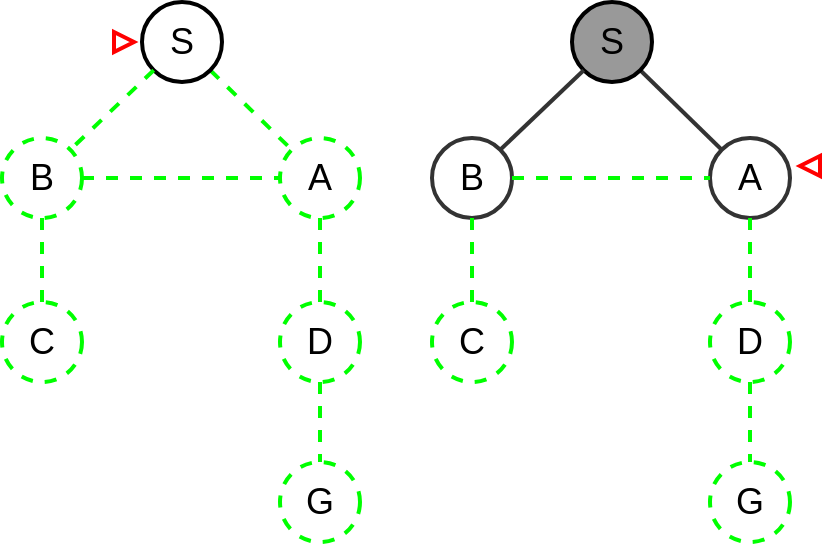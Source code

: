 <mxfile version="20.2.3" type="github">
  <diagram id="JBaPHp9FMGA2kXpj314d" name="Page-1">
    <mxGraphModel dx="824" dy="450" grid="0" gridSize="10" guides="1" tooltips="1" connect="1" arrows="1" fold="1" page="1" pageScale="1" pageWidth="850" pageHeight="1100" math="0" shadow="0">
      <root>
        <mxCell id="0" />
        <mxCell id="1" parent="0" />
        <mxCell id="PjGAKiC9PBEhKYJ4-9Ws-8" style="edgeStyle=none;rounded=0;orthogonalLoop=1;jettySize=auto;html=1;exitX=1;exitY=1;exitDx=0;exitDy=0;fontSize=18;entryX=0;entryY=0;entryDx=0;entryDy=0;endArrow=none;endFill=0;fontStyle=0;fillColor=#d5e8d4;strokeColor=#00FF00;dashed=1;strokeWidth=2;" edge="1" parent="1" source="PjGAKiC9PBEhKYJ4-9Ws-1" target="PjGAKiC9PBEhKYJ4-9Ws-4">
          <mxGeometry relative="1" as="geometry" />
        </mxCell>
        <mxCell id="PjGAKiC9PBEhKYJ4-9Ws-1" value="&lt;font style=&quot;font-size: 18px;&quot;&gt;S&lt;/font&gt;" style="ellipse;whiteSpace=wrap;html=1;strokeWidth=2;" vertex="1" parent="1">
          <mxGeometry x="280" y="110" width="40" height="40" as="geometry" />
        </mxCell>
        <mxCell id="PjGAKiC9PBEhKYJ4-9Ws-3" value="&lt;font style=&quot;font-size: 18px;&quot;&gt;B&lt;/font&gt;" style="ellipse;whiteSpace=wrap;html=1;fillColor=none;strokeColor=#00FF00;dashed=1;strokeWidth=2;" vertex="1" parent="1">
          <mxGeometry x="210" y="178" width="40" height="40" as="geometry" />
        </mxCell>
        <mxCell id="PjGAKiC9PBEhKYJ4-9Ws-4" value="&lt;font style=&quot;font-size: 18px;&quot;&gt;A&lt;/font&gt;" style="ellipse;whiteSpace=wrap;html=1;fillColor=none;strokeColor=#00FF00;dashed=1;strokeWidth=2;" vertex="1" parent="1">
          <mxGeometry x="349" y="178" width="40" height="40" as="geometry" />
        </mxCell>
        <mxCell id="PjGAKiC9PBEhKYJ4-9Ws-5" value="&lt;font style=&quot;font-size: 18px;&quot;&gt;C&lt;/font&gt;" style="ellipse;whiteSpace=wrap;html=1;fillColor=none;strokeColor=#00FF00;dashed=1;strokeWidth=2;" vertex="1" parent="1">
          <mxGeometry x="210" y="260" width="40" height="40" as="geometry" />
        </mxCell>
        <mxCell id="PjGAKiC9PBEhKYJ4-9Ws-6" value="&lt;font style=&quot;font-size: 18px;&quot;&gt;D&lt;/font&gt;" style="ellipse;whiteSpace=wrap;html=1;fillColor=none;strokeColor=#00FF00;dashed=1;strokeWidth=2;" vertex="1" parent="1">
          <mxGeometry x="349" y="260" width="40" height="40" as="geometry" />
        </mxCell>
        <mxCell id="PjGAKiC9PBEhKYJ4-9Ws-7" value="&lt;font style=&quot;font-size: 18px;&quot;&gt;G&lt;/font&gt;" style="ellipse;whiteSpace=wrap;html=1;fillColor=none;strokeColor=#00FF00;dashed=1;strokeWidth=2;" vertex="1" parent="1">
          <mxGeometry x="349" y="340" width="40" height="40" as="geometry" />
        </mxCell>
        <mxCell id="PjGAKiC9PBEhKYJ4-9Ws-9" style="edgeStyle=none;rounded=0;orthogonalLoop=1;jettySize=auto;html=1;exitX=0;exitY=1;exitDx=0;exitDy=0;fontSize=18;entryX=1;entryY=0;entryDx=0;entryDy=0;endArrow=none;endFill=0;fontStyle=0;fillColor=#d5e8d4;strokeColor=#00FF00;dashed=1;strokeWidth=2;" edge="1" parent="1" source="PjGAKiC9PBEhKYJ4-9Ws-1" target="PjGAKiC9PBEhKYJ4-9Ws-3">
          <mxGeometry relative="1" as="geometry">
            <mxPoint x="324.142" y="154.142" as="sourcePoint" />
            <mxPoint x="375.858" y="215.858" as="targetPoint" />
          </mxGeometry>
        </mxCell>
        <mxCell id="PjGAKiC9PBEhKYJ4-9Ws-10" style="edgeStyle=none;rounded=0;orthogonalLoop=1;jettySize=auto;html=1;exitX=0.5;exitY=1;exitDx=0;exitDy=0;fontSize=18;entryX=0.5;entryY=0;entryDx=0;entryDy=0;endArrow=none;endFill=0;fillColor=#d5e8d4;strokeColor=#00FF00;dashed=1;strokeWidth=2;" edge="1" parent="1" source="PjGAKiC9PBEhKYJ4-9Ws-4" target="PjGAKiC9PBEhKYJ4-9Ws-6">
          <mxGeometry relative="1" as="geometry">
            <mxPoint x="334.142" y="164.142" as="sourcePoint" />
            <mxPoint x="385.858" y="225.858" as="targetPoint" />
          </mxGeometry>
        </mxCell>
        <mxCell id="PjGAKiC9PBEhKYJ4-9Ws-11" style="edgeStyle=none;rounded=0;orthogonalLoop=1;jettySize=auto;html=1;exitX=0.5;exitY=1;exitDx=0;exitDy=0;fontSize=18;entryX=0.5;entryY=0;entryDx=0;entryDy=0;endArrow=none;endFill=0;fillColor=#d5e8d4;strokeColor=#00FF00;dashed=1;strokeWidth=2;" edge="1" parent="1" source="PjGAKiC9PBEhKYJ4-9Ws-6" target="PjGAKiC9PBEhKYJ4-9Ws-7">
          <mxGeometry relative="1" as="geometry">
            <mxPoint x="390" y="250" as="sourcePoint" />
            <mxPoint x="390" y="320" as="targetPoint" />
          </mxGeometry>
        </mxCell>
        <mxCell id="PjGAKiC9PBEhKYJ4-9Ws-12" style="edgeStyle=none;rounded=0;orthogonalLoop=1;jettySize=auto;html=1;exitX=1;exitY=0.5;exitDx=0;exitDy=0;fontSize=18;entryX=0;entryY=0.5;entryDx=0;entryDy=0;endArrow=none;endFill=0;fillColor=#d5e8d4;strokeColor=#00FF00;dashed=1;strokeWidth=2;" edge="1" parent="1" source="PjGAKiC9PBEhKYJ4-9Ws-3" target="PjGAKiC9PBEhKYJ4-9Ws-4">
          <mxGeometry relative="1" as="geometry">
            <mxPoint x="400" y="260" as="sourcePoint" />
            <mxPoint x="400" y="330" as="targetPoint" />
          </mxGeometry>
        </mxCell>
        <mxCell id="PjGAKiC9PBEhKYJ4-9Ws-13" style="edgeStyle=none;rounded=0;orthogonalLoop=1;jettySize=auto;html=1;exitX=0.5;exitY=1;exitDx=0;exitDy=0;fontSize=18;entryX=0.5;entryY=0;entryDx=0;entryDy=0;endArrow=none;endFill=0;fillColor=#d5e8d4;strokeColor=#00FF00;dashed=1;strokeWidth=2;" edge="1" parent="1" source="PjGAKiC9PBEhKYJ4-9Ws-3" target="PjGAKiC9PBEhKYJ4-9Ws-5">
          <mxGeometry relative="1" as="geometry">
            <mxPoint x="410" y="270" as="sourcePoint" />
            <mxPoint x="410" y="340" as="targetPoint" />
          </mxGeometry>
        </mxCell>
        <mxCell id="PjGAKiC9PBEhKYJ4-9Ws-15" value="" style="triangle;whiteSpace=wrap;html=1;fontSize=18;strokeColor=#FF0000;strokeWidth=2;fillColor=none;" vertex="1" parent="1">
          <mxGeometry x="266" y="125" width="10" height="10" as="geometry" />
        </mxCell>
        <mxCell id="PjGAKiC9PBEhKYJ4-9Ws-16" style="edgeStyle=none;rounded=0;orthogonalLoop=1;jettySize=auto;html=1;exitX=1;exitY=1;exitDx=0;exitDy=0;fontSize=18;entryX=0;entryY=0;entryDx=0;entryDy=0;endArrow=none;endFill=0;fontStyle=0;fillColor=#d5e8d4;strokeColor=#333333;strokeWidth=2;" edge="1" parent="1" source="PjGAKiC9PBEhKYJ4-9Ws-17" target="PjGAKiC9PBEhKYJ4-9Ws-19">
          <mxGeometry relative="1" as="geometry" />
        </mxCell>
        <mxCell id="PjGAKiC9PBEhKYJ4-9Ws-17" value="&lt;font style=&quot;font-size: 18px;&quot;&gt;S&lt;/font&gt;" style="ellipse;whiteSpace=wrap;html=1;strokeWidth=2;fillColor=#999999;" vertex="1" parent="1">
          <mxGeometry x="495" y="110" width="40" height="40" as="geometry" />
        </mxCell>
        <mxCell id="PjGAKiC9PBEhKYJ4-9Ws-18" value="&lt;font style=&quot;font-size: 18px;&quot;&gt;B&lt;/font&gt;" style="ellipse;whiteSpace=wrap;html=1;fillColor=none;strokeColor=#333333;strokeWidth=2;" vertex="1" parent="1">
          <mxGeometry x="425" y="178" width="40" height="40" as="geometry" />
        </mxCell>
        <mxCell id="PjGAKiC9PBEhKYJ4-9Ws-19" value="&lt;font style=&quot;font-size: 18px;&quot;&gt;A&lt;/font&gt;" style="ellipse;whiteSpace=wrap;html=1;fillColor=none;strokeColor=#333333;strokeWidth=2;" vertex="1" parent="1">
          <mxGeometry x="564" y="178" width="40" height="40" as="geometry" />
        </mxCell>
        <mxCell id="PjGAKiC9PBEhKYJ4-9Ws-20" value="&lt;font style=&quot;font-size: 18px;&quot;&gt;C&lt;/font&gt;" style="ellipse;whiteSpace=wrap;html=1;fillColor=none;strokeColor=#00FF00;dashed=1;strokeWidth=2;" vertex="1" parent="1">
          <mxGeometry x="425" y="260" width="40" height="40" as="geometry" />
        </mxCell>
        <mxCell id="PjGAKiC9PBEhKYJ4-9Ws-21" value="&lt;font style=&quot;font-size: 18px;&quot;&gt;D&lt;/font&gt;" style="ellipse;whiteSpace=wrap;html=1;fillColor=none;strokeColor=#00FF00;dashed=1;strokeWidth=2;" vertex="1" parent="1">
          <mxGeometry x="564" y="260" width="40" height="40" as="geometry" />
        </mxCell>
        <mxCell id="PjGAKiC9PBEhKYJ4-9Ws-22" value="&lt;font style=&quot;font-size: 18px;&quot;&gt;G&lt;/font&gt;" style="ellipse;whiteSpace=wrap;html=1;fillColor=none;strokeColor=#00FF00;dashed=1;strokeWidth=2;" vertex="1" parent="1">
          <mxGeometry x="564" y="340" width="40" height="40" as="geometry" />
        </mxCell>
        <mxCell id="PjGAKiC9PBEhKYJ4-9Ws-23" style="edgeStyle=none;rounded=0;orthogonalLoop=1;jettySize=auto;html=1;exitX=0;exitY=1;exitDx=0;exitDy=0;fontSize=18;entryX=1;entryY=0;entryDx=0;entryDy=0;endArrow=none;endFill=0;fontStyle=0;fillColor=#d5e8d4;strokeColor=#333333;strokeWidth=2;" edge="1" parent="1" source="PjGAKiC9PBEhKYJ4-9Ws-17" target="PjGAKiC9PBEhKYJ4-9Ws-18">
          <mxGeometry relative="1" as="geometry">
            <mxPoint x="539.142" y="154.142" as="sourcePoint" />
            <mxPoint x="590.858" y="215.858" as="targetPoint" />
          </mxGeometry>
        </mxCell>
        <mxCell id="PjGAKiC9PBEhKYJ4-9Ws-24" style="edgeStyle=none;rounded=0;orthogonalLoop=1;jettySize=auto;html=1;exitX=0.5;exitY=1;exitDx=0;exitDy=0;fontSize=18;entryX=0.5;entryY=0;entryDx=0;entryDy=0;endArrow=none;endFill=0;fillColor=#d5e8d4;strokeColor=#00FF00;dashed=1;strokeWidth=2;" edge="1" parent="1" source="PjGAKiC9PBEhKYJ4-9Ws-19" target="PjGAKiC9PBEhKYJ4-9Ws-21">
          <mxGeometry relative="1" as="geometry">
            <mxPoint x="549.142" y="164.142" as="sourcePoint" />
            <mxPoint x="600.858" y="225.858" as="targetPoint" />
          </mxGeometry>
        </mxCell>
        <mxCell id="PjGAKiC9PBEhKYJ4-9Ws-25" style="edgeStyle=none;rounded=0;orthogonalLoop=1;jettySize=auto;html=1;exitX=0.5;exitY=1;exitDx=0;exitDy=0;fontSize=18;entryX=0.5;entryY=0;entryDx=0;entryDy=0;endArrow=none;endFill=0;fillColor=#d5e8d4;strokeColor=#00FF00;dashed=1;strokeWidth=2;" edge="1" parent="1" source="PjGAKiC9PBEhKYJ4-9Ws-21" target="PjGAKiC9PBEhKYJ4-9Ws-22">
          <mxGeometry relative="1" as="geometry">
            <mxPoint x="605" y="250" as="sourcePoint" />
            <mxPoint x="605" y="320" as="targetPoint" />
          </mxGeometry>
        </mxCell>
        <mxCell id="PjGAKiC9PBEhKYJ4-9Ws-26" style="edgeStyle=none;rounded=0;orthogonalLoop=1;jettySize=auto;html=1;exitX=1;exitY=0.5;exitDx=0;exitDy=0;fontSize=18;entryX=0;entryY=0.5;entryDx=0;entryDy=0;endArrow=none;endFill=0;fillColor=#d5e8d4;strokeColor=#00FF00;dashed=1;strokeWidth=2;" edge="1" parent="1" source="PjGAKiC9PBEhKYJ4-9Ws-18" target="PjGAKiC9PBEhKYJ4-9Ws-19">
          <mxGeometry relative="1" as="geometry">
            <mxPoint x="615" y="260" as="sourcePoint" />
            <mxPoint x="615" y="330" as="targetPoint" />
          </mxGeometry>
        </mxCell>
        <mxCell id="PjGAKiC9PBEhKYJ4-9Ws-27" style="edgeStyle=none;rounded=0;orthogonalLoop=1;jettySize=auto;html=1;exitX=0.5;exitY=1;exitDx=0;exitDy=0;fontSize=18;entryX=0.5;entryY=0;entryDx=0;entryDy=0;endArrow=none;endFill=0;fillColor=#d5e8d4;strokeColor=#00FF00;dashed=1;strokeWidth=2;" edge="1" parent="1" source="PjGAKiC9PBEhKYJ4-9Ws-18" target="PjGAKiC9PBEhKYJ4-9Ws-20">
          <mxGeometry relative="1" as="geometry">
            <mxPoint x="625" y="270" as="sourcePoint" />
            <mxPoint x="625" y="340" as="targetPoint" />
          </mxGeometry>
        </mxCell>
        <mxCell id="PjGAKiC9PBEhKYJ4-9Ws-28" value="" style="triangle;whiteSpace=wrap;html=1;fontSize=18;strokeColor=#FF0000;strokeWidth=2;fillColor=none;rotation=-180;" vertex="1" parent="1">
          <mxGeometry x="609" y="187" width="10" height="10" as="geometry" />
        </mxCell>
      </root>
    </mxGraphModel>
  </diagram>
</mxfile>
